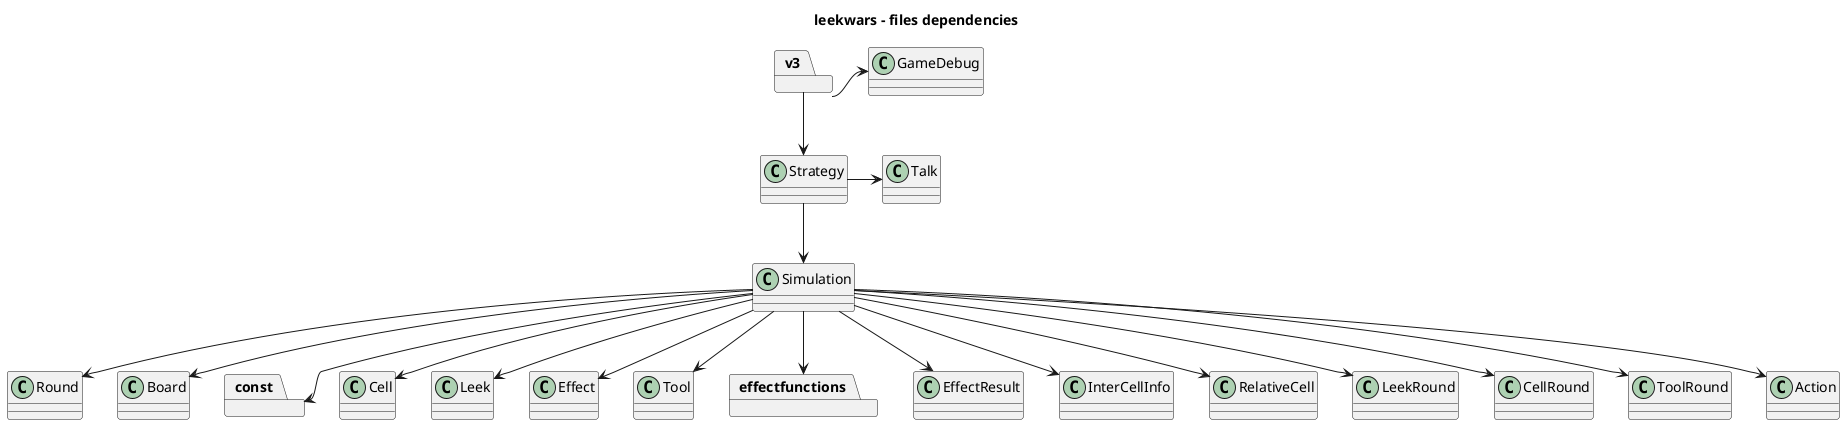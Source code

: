 @startuml

title leekwars - files dependencies

allowmixing

class Round
class Board
package const
class Cell 
class Leek
class Effect
class Tool
package effectfunctions
class EffectResult
class InterCellInfo
class RelativeCell
class Strategy
package v3
class GameDebug
class LeekRound
class CellRound
class ToolRound
class Simulation
class Action
class Talk

v3 -> GameDebug
v3 --> Strategy
Strategy --> Simulation
Strategy -> Talk
Simulation --> Action
Simulation --> Board
Simulation --> effectfunctions
Simulation --> EffectResult
Simulation --> Round 
Simulation --> const
Simulation --> CellRound
Simulation --> LeekRound
Simulation --> Cell
Simulation --> InterCellInfo
Simulation --> ToolRound
Simulation --> Tool
Simulation --> Leek
Simulation --> Effect
Simulation --> RelativeCell

@enduml
